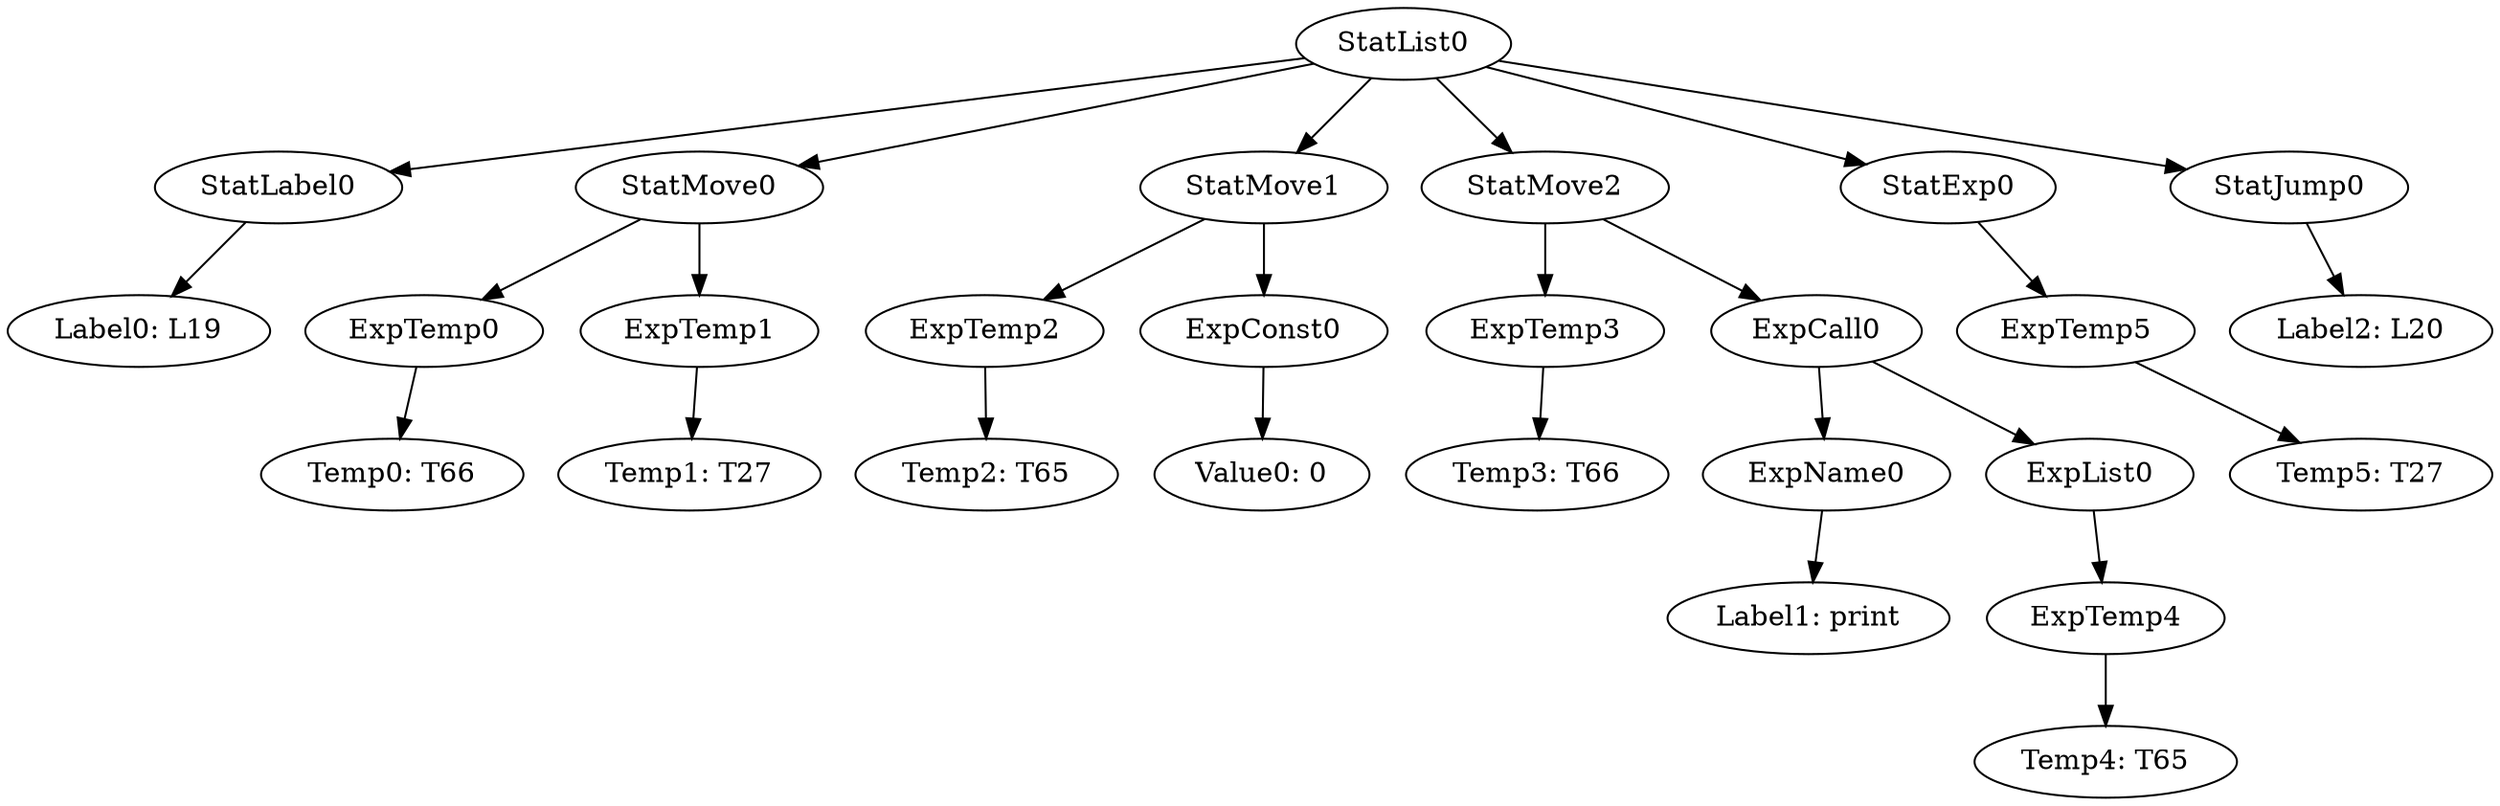 digraph {
	ordering = out;
	StatJump0 -> "Label2: L20";
	ExpTemp5 -> "Temp5: T27";
	ExpList0 -> ExpTemp4;
	ExpTemp4 -> "Temp4: T65";
	ExpCall0 -> ExpName0;
	ExpCall0 -> ExpList0;
	ExpName0 -> "Label1: print";
	StatMove0 -> ExpTemp0;
	StatMove0 -> ExpTemp1;
	StatExp0 -> ExpTemp5;
	ExpTemp0 -> "Temp0: T66";
	StatList0 -> StatLabel0;
	StatList0 -> StatMove0;
	StatList0 -> StatMove1;
	StatList0 -> StatMove2;
	StatList0 -> StatExp0;
	StatList0 -> StatJump0;
	StatLabel0 -> "Label0: L19";
	ExpConst0 -> "Value0: 0";
	ExpTemp3 -> "Temp3: T66";
	ExpTemp1 -> "Temp1: T27";
	StatMove1 -> ExpTemp2;
	StatMove1 -> ExpConst0;
	ExpTemp2 -> "Temp2: T65";
	StatMove2 -> ExpTemp3;
	StatMove2 -> ExpCall0;
}

